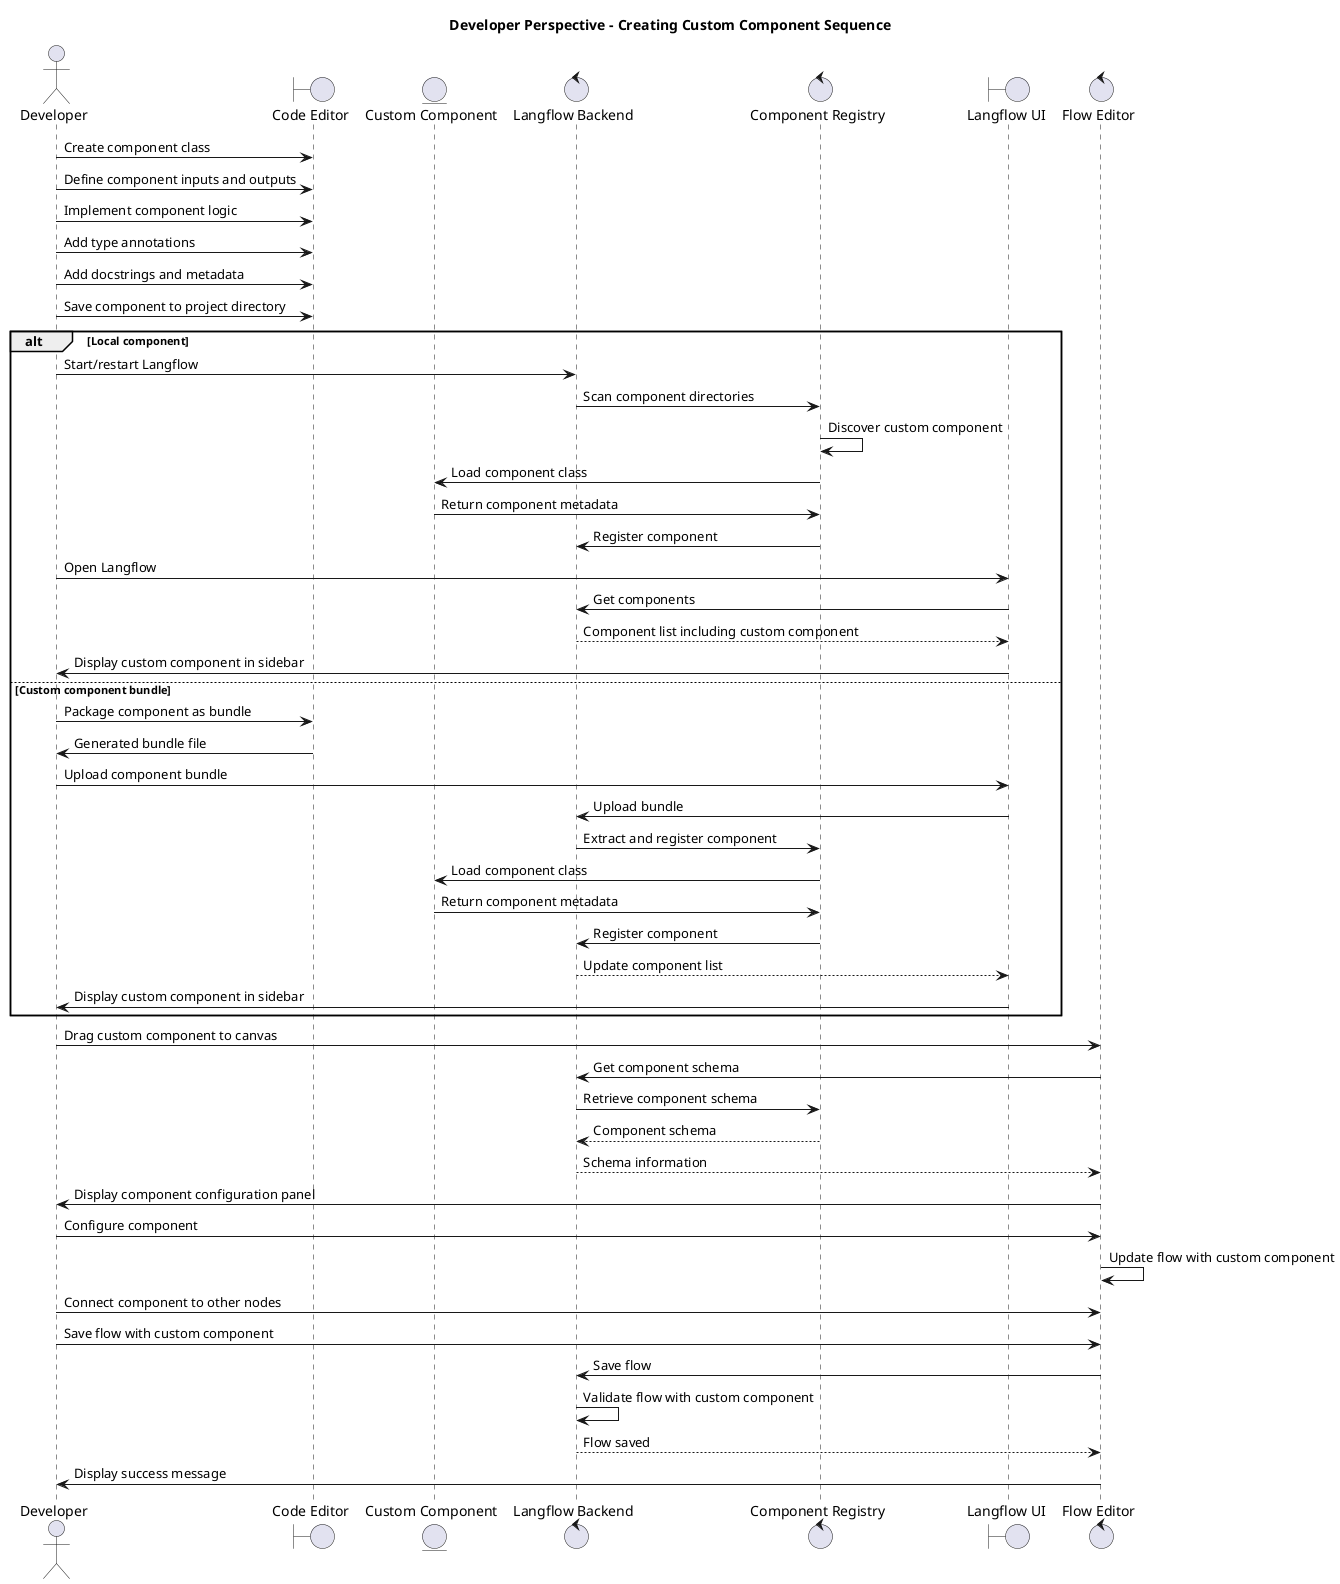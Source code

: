@startuml Developer_Custom_Component
title Developer Perspective - Creating Custom Component Sequence

actor "Developer" as Developer
boundary "Code Editor" as Editor
entity "Custom Component" as Component
control "Langflow Backend" as Backend
control "Component Registry" as Registry
boundary "Langflow UI" as UI
control "Flow Editor" as FlowEditor

Developer -> Editor: Create component class
Developer -> Editor: Define component inputs and outputs
Developer -> Editor: Implement component logic
Developer -> Editor: Add type annotations
Developer -> Editor: Add docstrings and metadata

Developer -> Editor: Save component to project directory

alt Local component
    Developer -> Backend: Start/restart Langflow
    Backend -> Registry: Scan component directories
    Registry -> Registry: Discover custom component
    Registry -> Component: Load component class
    Component -> Registry: Return component metadata
    Registry -> Backend: Register component
    Developer -> UI: Open Langflow
    UI -> Backend: Get components
    Backend --> UI: Component list including custom component
    UI -> Developer: Display custom component in sidebar
else Custom component bundle
    Developer -> Editor: Package component as bundle
    Editor -> Developer: Generated bundle file
    Developer -> UI: Upload component bundle
    UI -> Backend: Upload bundle
    Backend -> Registry: Extract and register component
    Registry -> Component: Load component class
    Component -> Registry: Return component metadata
    Registry -> Backend: Register component
    Backend --> UI: Update component list
    UI -> Developer: Display custom component in sidebar
end

Developer -> FlowEditor: Drag custom component to canvas
FlowEditor -> Backend: Get component schema
Backend -> Registry: Retrieve component schema
Registry --> Backend: Component schema
Backend --> FlowEditor: Schema information
FlowEditor -> Developer: Display component configuration panel

Developer -> FlowEditor: Configure component
FlowEditor -> FlowEditor: Update flow with custom component
Developer -> FlowEditor: Connect component to other nodes
Developer -> FlowEditor: Save flow with custom component
FlowEditor -> Backend: Save flow
Backend -> Backend: Validate flow with custom component
Backend --> FlowEditor: Flow saved
FlowEditor -> Developer: Display success message

@enduml